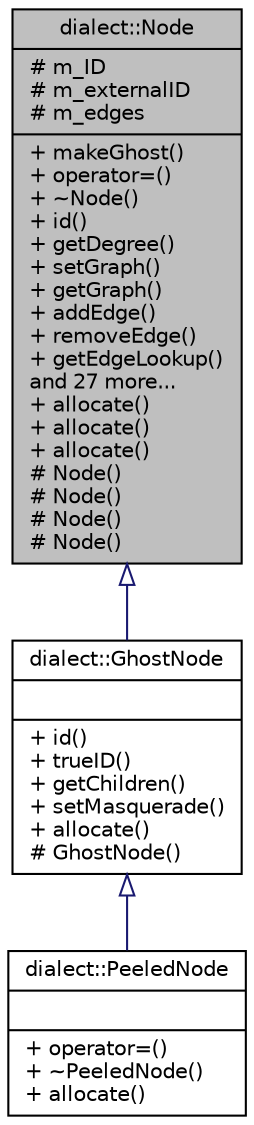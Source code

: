 digraph "dialect::Node"
{
  edge [fontname="Helvetica",fontsize="10",labelfontname="Helvetica",labelfontsize="10"];
  node [fontname="Helvetica",fontsize="10",shape=record];
  Node0 [label="{dialect::Node\n|# m_ID\l# m_externalID\l# m_edges\l|+ makeGhost()\l+ operator=()\l+ ~Node()\l+ id()\l+ getDegree()\l+ setGraph()\l+ getGraph()\l+ addEdge()\l+ removeEdge()\l+ getEdgeLookup()\land 27 more...\l+ allocate()\l+ allocate()\l+ allocate()\l# Node()\l# Node()\l# Node()\l# Node()\l}",height=0.2,width=0.4,color="black", fillcolor="grey75", style="filled", fontcolor="black"];
  Node0 -> Node1 [dir="back",color="midnightblue",fontsize="10",style="solid",arrowtail="onormal",fontname="Helvetica"];
  Node1 [label="{dialect::GhostNode\n||+ id()\l+ trueID()\l+ getChildren()\l+ setMasquerade()\l+ allocate()\l# GhostNode()\l}",height=0.2,width=0.4,color="black", fillcolor="white", style="filled",URL="$classdialect_1_1GhostNode.html",tooltip="A GhostNode represents another Node. "];
  Node1 -> Node2 [dir="back",color="midnightblue",fontsize="10",style="solid",arrowtail="onormal",fontname="Helvetica"];
  Node2 [label="{dialect::PeeledNode\n||+ operator=()\l+ ~PeeledNode()\l+ allocate()\l}",height=0.2,width=0.4,color="black", fillcolor="white", style="filled",URL="$classdialect_1_1PeeledNode.html",tooltip="A PeeledNode is a type of GhostNode, used in the peeling process. "];
}
